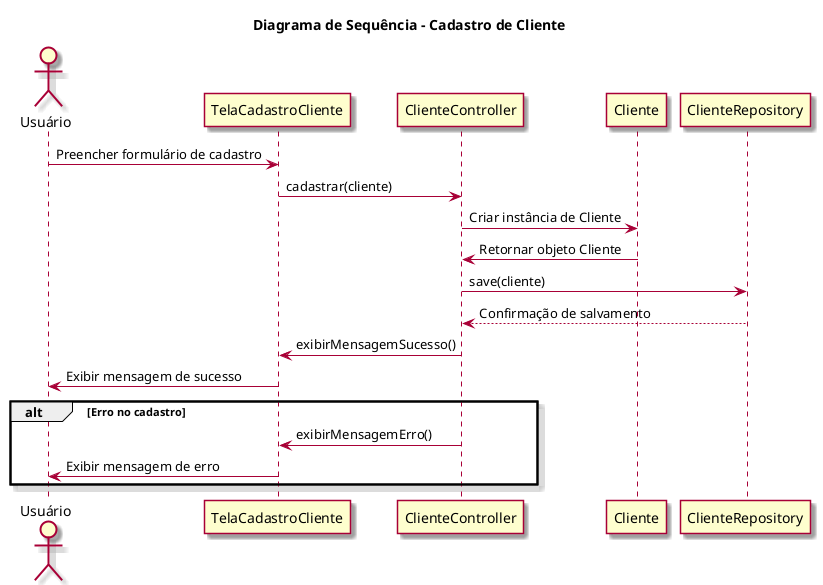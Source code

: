 @startuml
skin rose

title Diagrama de Sequência - Cadastro de Cliente

actor Usuário as usr
participant TelaCadastroCliente as view
participant ClienteController as ctrl
participant Cliente as model
participant ClienteRepository as repo

usr -> view : Preencher formulário de cadastro
view -> ctrl : cadastrar(cliente)
ctrl -> model : Criar instância de Cliente
model -> ctrl : Retornar objeto Cliente
ctrl -> repo : save(cliente)
repo --> ctrl : Confirmação de salvamento
ctrl -> view : exibirMensagemSucesso()
view -> usr : Exibir mensagem de sucesso

alt Erro no cadastro
    ctrl -> view : exibirMensagemErro()
    view -> usr : Exibir mensagem de erro
end

@enduml

